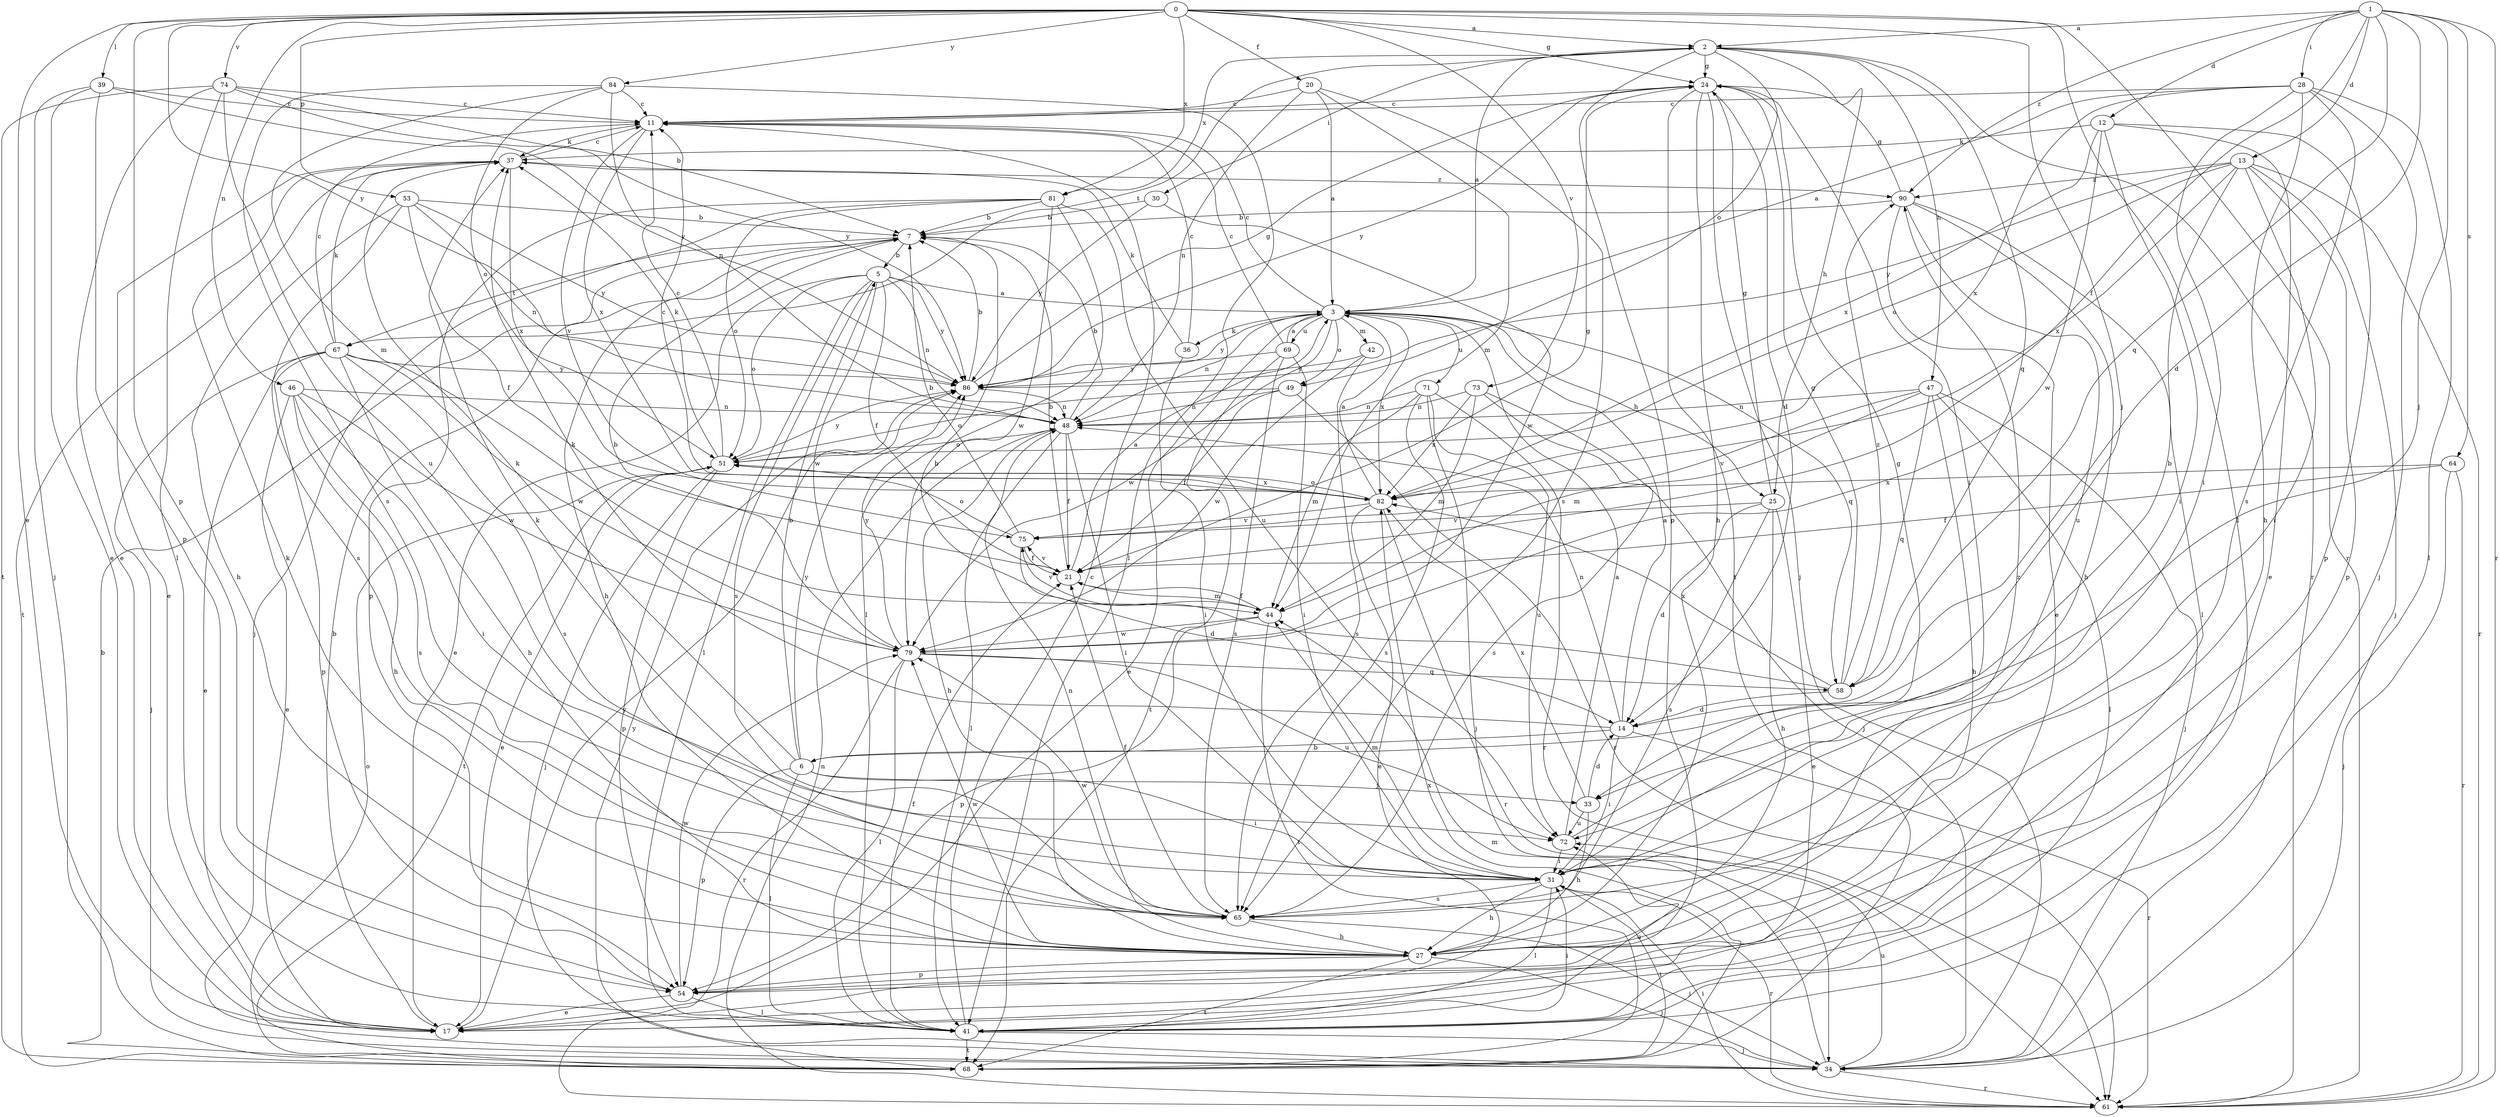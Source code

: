 strict digraph  {
0;
1;
2;
3;
5;
6;
7;
11;
12;
13;
14;
17;
20;
21;
24;
25;
27;
28;
30;
31;
33;
34;
36;
37;
39;
41;
42;
44;
46;
47;
48;
49;
51;
53;
54;
58;
61;
64;
65;
67;
68;
69;
71;
72;
73;
74;
75;
79;
81;
82;
84;
86;
90;
0 -> 2  [label=a];
0 -> 17  [label=e];
0 -> 20  [label=f];
0 -> 24  [label=g];
0 -> 33  [label=j];
0 -> 39  [label=l];
0 -> 41  [label=l];
0 -> 46  [label=n];
0 -> 53  [label=p];
0 -> 54  [label=p];
0 -> 61  [label=r];
0 -> 73  [label=v];
0 -> 74  [label=v];
0 -> 81  [label=x];
0 -> 84  [label=y];
0 -> 86  [label=y];
1 -> 2  [label=a];
1 -> 12  [label=d];
1 -> 13  [label=d];
1 -> 14  [label=d];
1 -> 21  [label=f];
1 -> 28  [label=i];
1 -> 33  [label=j];
1 -> 58  [label=q];
1 -> 61  [label=r];
1 -> 64  [label=s];
1 -> 90  [label=z];
2 -> 24  [label=g];
2 -> 25  [label=h];
2 -> 30  [label=i];
2 -> 47  [label=n];
2 -> 49  [label=o];
2 -> 54  [label=p];
2 -> 58  [label=q];
2 -> 61  [label=r];
2 -> 67  [label=t];
2 -> 81  [label=x];
3 -> 2  [label=a];
3 -> 11  [label=c];
3 -> 17  [label=e];
3 -> 25  [label=h];
3 -> 36  [label=k];
3 -> 42  [label=m];
3 -> 48  [label=n];
3 -> 49  [label=o];
3 -> 58  [label=q];
3 -> 69  [label=u];
3 -> 71  [label=u];
3 -> 79  [label=w];
3 -> 82  [label=x];
3 -> 86  [label=y];
5 -> 3  [label=a];
5 -> 17  [label=e];
5 -> 21  [label=f];
5 -> 41  [label=l];
5 -> 48  [label=n];
5 -> 51  [label=o];
5 -> 65  [label=s];
5 -> 79  [label=w];
5 -> 86  [label=y];
6 -> 5  [label=b];
6 -> 31  [label=i];
6 -> 33  [label=j];
6 -> 37  [label=k];
6 -> 41  [label=l];
6 -> 54  [label=p];
6 -> 86  [label=y];
7 -> 5  [label=b];
7 -> 27  [label=h];
7 -> 67  [label=t];
11 -> 37  [label=k];
11 -> 75  [label=v];
11 -> 82  [label=x];
12 -> 17  [label=e];
12 -> 31  [label=i];
12 -> 37  [label=k];
12 -> 54  [label=p];
12 -> 79  [label=w];
12 -> 82  [label=x];
13 -> 6  [label=b];
13 -> 31  [label=i];
13 -> 34  [label=j];
13 -> 51  [label=o];
13 -> 54  [label=p];
13 -> 61  [label=r];
13 -> 82  [label=x];
13 -> 86  [label=y];
13 -> 90  [label=z];
14 -> 3  [label=a];
14 -> 6  [label=b];
14 -> 31  [label=i];
14 -> 37  [label=k];
14 -> 48  [label=n];
14 -> 61  [label=r];
17 -> 7  [label=b];
17 -> 86  [label=y];
20 -> 3  [label=a];
20 -> 11  [label=c];
20 -> 44  [label=m];
20 -> 48  [label=n];
20 -> 65  [label=s];
21 -> 3  [label=a];
21 -> 7  [label=b];
21 -> 24  [label=g];
21 -> 44  [label=m];
21 -> 75  [label=v];
24 -> 11  [label=c];
24 -> 14  [label=d];
24 -> 27  [label=h];
24 -> 31  [label=i];
24 -> 34  [label=j];
24 -> 68  [label=t];
24 -> 86  [label=y];
25 -> 14  [label=d];
25 -> 17  [label=e];
25 -> 24  [label=g];
25 -> 27  [label=h];
25 -> 65  [label=s];
25 -> 75  [label=v];
27 -> 34  [label=j];
27 -> 37  [label=k];
27 -> 48  [label=n];
27 -> 54  [label=p];
27 -> 68  [label=t];
27 -> 79  [label=w];
27 -> 90  [label=z];
28 -> 3  [label=a];
28 -> 11  [label=c];
28 -> 27  [label=h];
28 -> 31  [label=i];
28 -> 34  [label=j];
28 -> 41  [label=l];
28 -> 65  [label=s];
28 -> 82  [label=x];
30 -> 7  [label=b];
30 -> 79  [label=w];
30 -> 86  [label=y];
31 -> 27  [label=h];
31 -> 37  [label=k];
31 -> 41  [label=l];
31 -> 44  [label=m];
31 -> 61  [label=r];
31 -> 65  [label=s];
31 -> 68  [label=t];
33 -> 14  [label=d];
33 -> 27  [label=h];
33 -> 72  [label=u];
33 -> 82  [label=x];
34 -> 44  [label=m];
34 -> 61  [label=r];
34 -> 72  [label=u];
36 -> 11  [label=c];
36 -> 31  [label=i];
36 -> 37  [label=k];
37 -> 11  [label=c];
37 -> 17  [label=e];
37 -> 68  [label=t];
37 -> 82  [label=x];
37 -> 90  [label=z];
39 -> 11  [label=c];
39 -> 17  [label=e];
39 -> 34  [label=j];
39 -> 54  [label=p];
39 -> 86  [label=y];
41 -> 11  [label=c];
41 -> 21  [label=f];
41 -> 31  [label=i];
41 -> 34  [label=j];
41 -> 68  [label=t];
41 -> 72  [label=u];
42 -> 65  [label=s];
42 -> 79  [label=w];
42 -> 86  [label=y];
44 -> 21  [label=f];
44 -> 54  [label=p];
44 -> 68  [label=t];
44 -> 75  [label=v];
44 -> 79  [label=w];
46 -> 17  [label=e];
46 -> 27  [label=h];
46 -> 31  [label=i];
46 -> 48  [label=n];
46 -> 65  [label=s];
46 -> 79  [label=w];
47 -> 27  [label=h];
47 -> 34  [label=j];
47 -> 41  [label=l];
47 -> 44  [label=m];
47 -> 48  [label=n];
47 -> 58  [label=q];
47 -> 75  [label=v];
48 -> 7  [label=b];
48 -> 21  [label=f];
48 -> 27  [label=h];
48 -> 31  [label=i];
48 -> 41  [label=l];
48 -> 51  [label=o];
49 -> 21  [label=f];
49 -> 48  [label=n];
49 -> 51  [label=o];
49 -> 61  [label=r];
51 -> 11  [label=c];
51 -> 17  [label=e];
51 -> 34  [label=j];
51 -> 37  [label=k];
51 -> 54  [label=p];
51 -> 68  [label=t];
51 -> 82  [label=x];
51 -> 86  [label=y];
53 -> 7  [label=b];
53 -> 21  [label=f];
53 -> 27  [label=h];
53 -> 48  [label=n];
53 -> 65  [label=s];
53 -> 86  [label=y];
54 -> 17  [label=e];
54 -> 41  [label=l];
54 -> 79  [label=w];
58 -> 7  [label=b];
58 -> 14  [label=d];
58 -> 24  [label=g];
58 -> 82  [label=x];
58 -> 90  [label=z];
61 -> 31  [label=i];
61 -> 48  [label=n];
64 -> 21  [label=f];
64 -> 34  [label=j];
64 -> 61  [label=r];
64 -> 82  [label=x];
65 -> 21  [label=f];
65 -> 27  [label=h];
65 -> 34  [label=j];
65 -> 79  [label=w];
67 -> 11  [label=c];
67 -> 17  [label=e];
67 -> 27  [label=h];
67 -> 34  [label=j];
67 -> 37  [label=k];
67 -> 54  [label=p];
67 -> 65  [label=s];
67 -> 79  [label=w];
67 -> 86  [label=y];
68 -> 7  [label=b];
68 -> 51  [label=o];
68 -> 82  [label=x];
68 -> 86  [label=y];
69 -> 3  [label=a];
69 -> 11  [label=c];
69 -> 31  [label=i];
69 -> 65  [label=s];
69 -> 68  [label=t];
69 -> 86  [label=y];
71 -> 34  [label=j];
71 -> 44  [label=m];
71 -> 48  [label=n];
71 -> 61  [label=r];
71 -> 65  [label=s];
71 -> 72  [label=u];
72 -> 3  [label=a];
72 -> 24  [label=g];
72 -> 31  [label=i];
73 -> 34  [label=j];
73 -> 44  [label=m];
73 -> 48  [label=n];
73 -> 65  [label=s];
73 -> 82  [label=x];
74 -> 7  [label=b];
74 -> 11  [label=c];
74 -> 17  [label=e];
74 -> 41  [label=l];
74 -> 68  [label=t];
74 -> 72  [label=u];
74 -> 86  [label=y];
75 -> 7  [label=b];
75 -> 14  [label=d];
75 -> 21  [label=f];
75 -> 51  [label=o];
79 -> 7  [label=b];
79 -> 41  [label=l];
79 -> 58  [label=q];
79 -> 61  [label=r];
79 -> 72  [label=u];
79 -> 86  [label=y];
81 -> 7  [label=b];
81 -> 34  [label=j];
81 -> 41  [label=l];
81 -> 51  [label=o];
81 -> 54  [label=p];
81 -> 72  [label=u];
81 -> 79  [label=w];
82 -> 3  [label=a];
82 -> 11  [label=c];
82 -> 17  [label=e];
82 -> 51  [label=o];
82 -> 61  [label=r];
82 -> 75  [label=v];
84 -> 11  [label=c];
84 -> 41  [label=l];
84 -> 44  [label=m];
84 -> 48  [label=n];
84 -> 51  [label=o];
84 -> 65  [label=s];
86 -> 7  [label=b];
86 -> 24  [label=g];
86 -> 48  [label=n];
90 -> 7  [label=b];
90 -> 17  [label=e];
90 -> 24  [label=g];
90 -> 27  [label=h];
90 -> 41  [label=l];
90 -> 72  [label=u];
}
